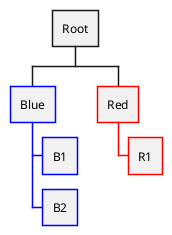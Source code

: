 {
  "sha1": "5czicsgp6gn27gchdonhi502adis0ng",
  "insertion": {
    "when": "2024-06-21T16:00:38.477Z",
    "url": "https://github.com/plantuml/plantuml/issues/1812",
    "user": "plantuml@gmail.com"
  }
}
@startwbs
<style>
.b * {linecolor blue}
.r * {linecolor red}
</style>

* Root
** Blue <<b>>
*** B1
*** B2
** Red <<r>>
*** R1
@endwbs
